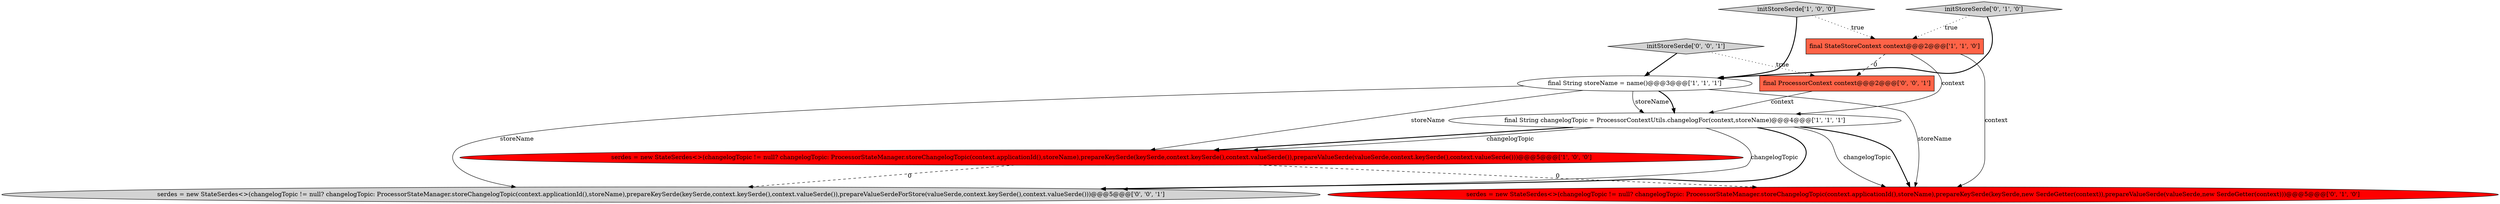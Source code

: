 digraph {
8 [style = filled, label = "initStoreSerde['0', '0', '1']", fillcolor = lightgray, shape = diamond image = "AAA0AAABBB3BBB"];
0 [style = filled, label = "final String storeName = name()@@@3@@@['1', '1', '1']", fillcolor = white, shape = ellipse image = "AAA0AAABBB1BBB"];
3 [style = filled, label = "final StateStoreContext context@@@2@@@['1', '1', '0']", fillcolor = tomato, shape = box image = "AAA0AAABBB1BBB"];
7 [style = filled, label = "serdes = new StateSerdes<>(changelogTopic != null? changelogTopic: ProcessorStateManager.storeChangelogTopic(context.applicationId(),storeName),prepareKeySerde(keySerde,context.keySerde(),context.valueSerde()),prepareValueSerdeForStore(valueSerde,context.keySerde(),context.valueSerde()))@@@5@@@['0', '0', '1']", fillcolor = lightgray, shape = ellipse image = "AAA0AAABBB3BBB"];
2 [style = filled, label = "serdes = new StateSerdes<>(changelogTopic != null? changelogTopic: ProcessorStateManager.storeChangelogTopic(context.applicationId(),storeName),prepareKeySerde(keySerde,context.keySerde(),context.valueSerde()),prepareValueSerde(valueSerde,context.keySerde(),context.valueSerde()))@@@5@@@['1', '0', '0']", fillcolor = red, shape = ellipse image = "AAA1AAABBB1BBB"];
4 [style = filled, label = "final String changelogTopic = ProcessorContextUtils.changelogFor(context,storeName)@@@4@@@['1', '1', '1']", fillcolor = white, shape = ellipse image = "AAA0AAABBB1BBB"];
1 [style = filled, label = "initStoreSerde['1', '0', '0']", fillcolor = lightgray, shape = diamond image = "AAA0AAABBB1BBB"];
9 [style = filled, label = "final ProcessorContext context@@@2@@@['0', '0', '1']", fillcolor = tomato, shape = box image = "AAA0AAABBB3BBB"];
5 [style = filled, label = "serdes = new StateSerdes<>(changelogTopic != null? changelogTopic: ProcessorStateManager.storeChangelogTopic(context.applicationId(),storeName),prepareKeySerde(keySerde,new SerdeGetter(context)),prepareValueSerde(valueSerde,new SerdeGetter(context)))@@@5@@@['0', '1', '0']", fillcolor = red, shape = ellipse image = "AAA1AAABBB2BBB"];
6 [style = filled, label = "initStoreSerde['0', '1', '0']", fillcolor = lightgray, shape = diamond image = "AAA0AAABBB2BBB"];
4->7 [style = solid, label="changelogTopic"];
0->2 [style = solid, label="storeName"];
0->4 [style = solid, label="storeName"];
4->5 [style = solid, label="changelogTopic"];
0->7 [style = solid, label="storeName"];
3->4 [style = solid, label="context"];
6->0 [style = bold, label=""];
4->2 [style = bold, label=""];
1->0 [style = bold, label=""];
2->7 [style = dashed, label="0"];
9->4 [style = solid, label="context"];
4->7 [style = bold, label=""];
4->2 [style = solid, label="changelogTopic"];
1->3 [style = dotted, label="true"];
8->0 [style = bold, label=""];
2->5 [style = dashed, label="0"];
3->9 [style = dashed, label="0"];
0->4 [style = bold, label=""];
8->9 [style = dotted, label="true"];
3->5 [style = solid, label="context"];
6->3 [style = dotted, label="true"];
4->5 [style = bold, label=""];
0->5 [style = solid, label="storeName"];
}

